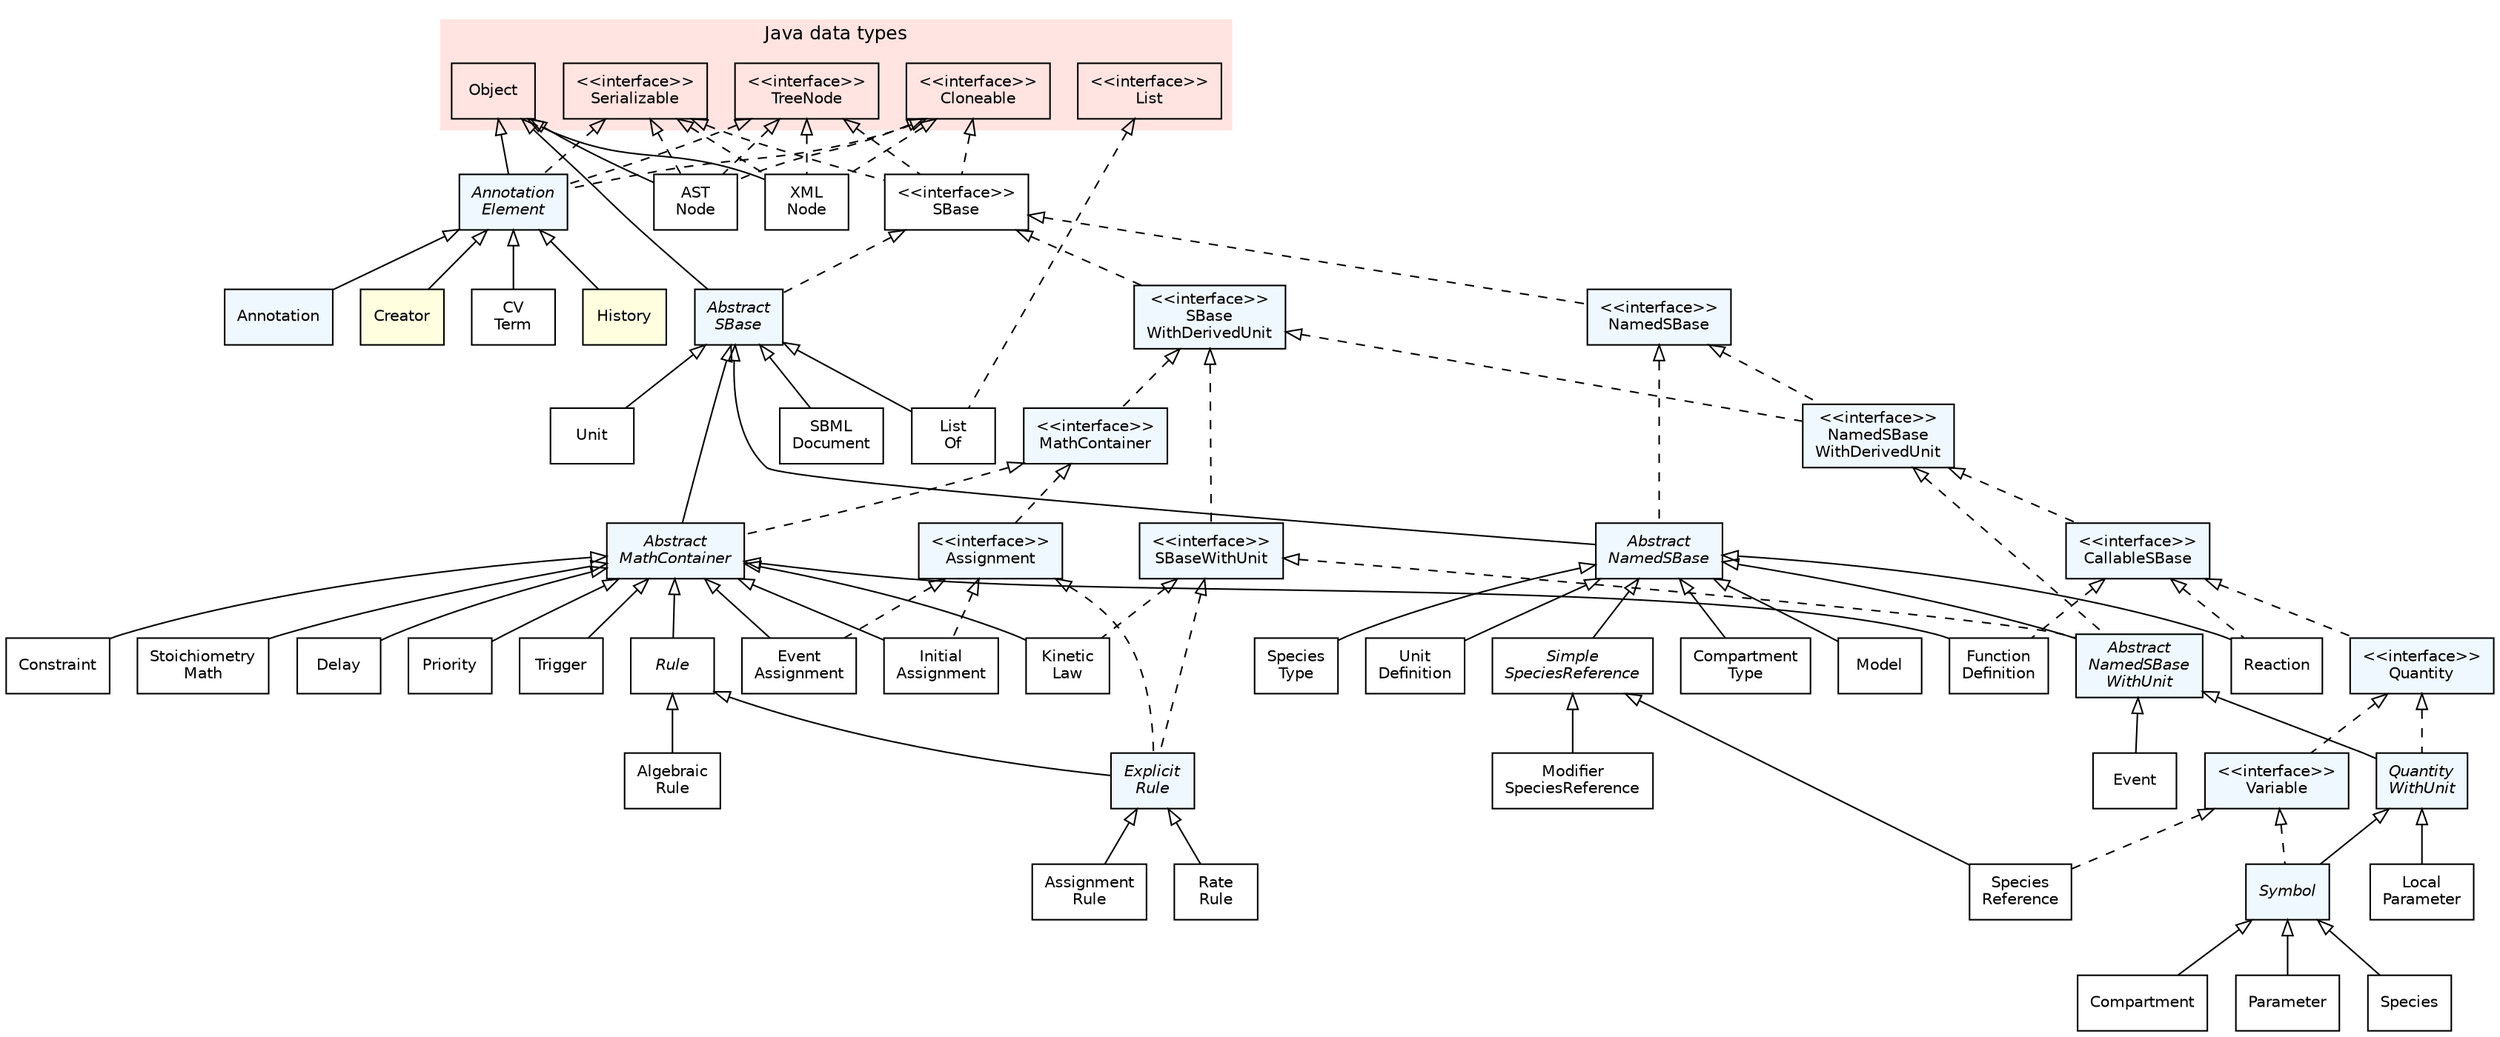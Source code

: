#!/usr/local/bin/dot
#
# dot -Tpdf FullTypeHierarchy.dot -oFullTypeHierarchy.pdf && acroread FullTypeHierarchy.pdf &
# dot -Tpng FullTypeHierarchy.dot -oFullTypeHierarchy.png

strict digraph G{

	nodesep=0.25;
	ranksep=0.5;

	edge [
	  fontname="Helvetica",
	  fontsize=10,
	  labelfontname="Helvetica",
	  labelfontsize=10
	];
	node [
	  fontname="Helvetica",
	  fontsize=10,
	  shape=box
	];


  subgraph clusterJava {
    fontname="Helvetica";
    fontsize=12;
    style="filled";
    fillcolor="#FFE4E1"
    color="#ffffff"
    label="Java data types";
    labelloc=t;
    labeljust=c;

    // Interfaces
    Cloneable                              [label="<<interface>>\nCloneable"];
    List                                   [label="<<interface>>\nList"];
    Serializable                           [label="<<interface>>\nSerializable"];
    TreeNode                               [label="<<interface>>\nTreeNode"];

    // Objects
    Object                                 [label="Object"];

  }

  /*
   * Interfaces
   */

  Assignment                               [label="<<interface>>\nAssignment", style="filled", fillcolor="#F0F8FF"];
  CallableSBase                            [label="<<interface>>\nCallableSBase", style="filled", fillcolor="#F0F8FF"];
  MathContainer                            [label="<<interface>>\nMathContainer", style="filled", fillcolor="#F0F8FF"];
  NamedSBase                               [label="<<interface>>\nNamedSBase", style="filled", fillcolor="#F0F8FF"];
  NamedSBaseWithDerivedUnit                [label="<<interface>>\nNamedSBase\nWithDerivedUnit", style="filled", fillcolor="#F0F8FF"];
  Quantity                                 [label="<<interface>>\nQuantity", style="filled", fillcolor="#F0F8FF"];
  SBaseWithDerivedUnit                     [label="<<interface>>\nSBase\nWithDerivedUnit", style="filled", fillcolor="#F0F8FF"];
  SBaseWithUnit                            [label="<<interface>>\nSBaseWithUnit", style="filled", fillcolor="#F0F8FF"];
  SBase                                    [label="<<interface>>\nSBase"];
  Variable                                 [label="<<interface>>\nVariable", style="filled", fillcolor="#F0F8FF"];

  /*
   * Abstract data types
   */

  AbstractMathContainer                    [label=<<font face="Helvetica-Oblique">Abstract<br/>MathContainer</font>>, style="filled", fillcolor="#F0F8FF"];
  AbstractNamedSBase                       [label=<<font face="Helvetica-Oblique">Abstract<br/>NamedSBase</font>>, style="filled", fillcolor="#F0F8FF"];
  AbstractNamedSBaseWithUnit               [label=<<font face="Helvetica-Oblique">Abstract<br/>NamedSBase<br/>WithUnit</font>>, style="filled", fillcolor="#F0F8FF"];
  AbstractSBase                            [label=<<font face="Helvetica-Oblique">Abstract<br/>SBase</font>>, style="filled", fillcolor="#F0F8FF"];
  AnnotationElement                        [label=<<font face="Helvetica-Oblique">Annotation<br/>Element</font>>, style="filled", fillcolor="#F0F8FF"];
  ExplicitRule                             [label=<<font face="Helvetica-Oblique">Explicit<br/>Rule</font>>, style="filled", fillcolor="#F0F8FF"];
  Rule                                     [label=<<font face="Helvetica-Oblique">Rule</font>>];
  SimpleSpeciesReference                   [label=<<font face="Helvetica-Oblique">Simple<br/>SpeciesReference</font>>];
  QuantityWithUnit                         [label=<<font face="Helvetica-Oblique">Quantity<br/>WithUnit</font>>, style="filled", fillcolor="#F0F8FF"];
  Symbol                                   [label=<<font face="Helvetica-Oblique">Symbol</font>>, style="filled", fillcolor="#F0F8FF"];

  /*
   * Objects
   */

  AlgebraicRule                            [label="Algebraic\nRule"];
  Annotation                               [label="Annotation", style="filled", fillcolor="#F0F8FF"];
  AssignmentRule                           [label="Assignment\nRule"];
  ASTNode                                  [label="AST\nNode"];
  Compartment                              [label="Compartment"];
  CompartmentType                          [label="Compartment\nType"];
  Constraint                               [label="Constraint"];
  Creator                                  [label="Creator", style="filled", fillcolor="#FFFFE0"];
  CVTerm                                   [label="CV\nTerm"];
  Delay                                    [label="Delay"];
  Event                                    [label="Event"];
  EventAssignment                          [label="Event\nAssignment"];
  FunctionDefinition                       [label="Function\nDefinition"];
  History                                  [label="History", style="filled", fillcolor="#FFFFE0"];
  InitialAssignment                        [label="Initial\nAssignment"];
  KineticLaw                               [label="Kinetic\nLaw"];
  ListOf                                   [label="List\nOf"];
  LocalParameter                           [label="Local\nParameter"];
  Model                                    [label="Model"];
  ModifierSpeciesReference                 [label="Modifier\nSpeciesReference"];
  Parameter                                [label="Parameter"];
  Priority                                 [label="Priority"];
  RateRule                                 [label="Rate\nRule"];
  Reaction                                 [label="Reaction"];
  SBMLDocument                             [label="SBML\nDocument"];
  Species                                  [label="Species"];
  SpeciesReference                         [label="Species\nReference"];
  SpeciesType                              [label="Species\nType"];
  StoichiometryMath                        [label="Stoichiometry\nMath"];
  Trigger                                  [label="Trigger"];
  Unit                                     [label="Unit"];
  UnitDefinition                           [label="Unit\nDefinition"];
  XMLNode                                  [label="XML\nNode"];

  /*
   * Inheritance
   */
  AbstractNamedSBase         -> AbstractNamedSBaseWithUnit [dir=back,arrowtail=empty];
  AbstractNamedSBase         -> CompartmentType            [dir=back,arrowtail=empty];
  AbstractNamedSBase         -> Model                      [dir=back,arrowtail=empty];
  AbstractNamedSBase         -> Reaction                   [dir=back,arrowtail=empty];
  AbstractNamedSBase         -> SimpleSpeciesReference     [dir=back,arrowtail=empty];
  AbstractNamedSBase         -> SpeciesType                [dir=back,arrowtail=empty];
  AbstractNamedSBase         -> UnitDefinition             [dir=back,arrowtail=empty];
  AbstractNamedSBaseWithUnit -> Event                      [dir=back,arrowtail=empty];
  AbstractNamedSBaseWithUnit -> QuantityWithUnit           [dir=back,arrowtail=empty];
  AbstractSBase              -> AbstractMathContainer      [dir=back,arrowtail=empty];
  AbstractSBase              -> AbstractNamedSBase         [dir=back,arrowtail=empty];
  AbstractMathContainer      -> FunctionDefinition         [dir=back,arrowtail=empty];
  AbstractMathContainer      -> KineticLaw                 [dir=back,arrowtail=empty];
  AbstractSBase              -> ListOf                     [dir=back,arrowtail=empty];
  AbstractSBase              -> SBMLDocument               [dir=back,arrowtail=empty];
  AbstractSBase              -> Unit                       [dir=back,arrowtail=empty];
  AbstractMathContainer      -> Constraint                 [dir=back,arrowtail=empty];
  AbstractMathContainer      -> Delay                      [dir=back,arrowtail=empty];
  AbstractMathContainer      -> EventAssignment            [dir=back,arrowtail=empty];
  AbstractMathContainer      -> InitialAssignment          [dir=back,arrowtail=empty];
  AbstractMathContainer      -> KineticLaw                 [dir=back,arrowtail=empty];
  AbstractMathContainer      -> Priority                   [dir=back,arrowtail=empty];
  AbstractMathContainer      -> Rule                       [dir=back,arrowtail=empty];
  AbstractMathContainer      -> StoichiometryMath          [dir=back,arrowtail=empty];
  AbstractMathContainer      -> Trigger                    [dir=back,arrowtail=empty];
  AnnotationElement          -> Annotation                 [dir=back,arrowtail=empty];
  AnnotationElement          -> Creator                    [dir=back,arrowtail=empty];
  AnnotationElement          -> CVTerm                     [dir=back,arrowtail=empty];
  AnnotationElement          -> History                    [dir=back,arrowtail=empty];
  Assignment                 -> EventAssignment            [dir=back,arrowtail=empty,style=dashed];
  Assignment                 -> ExplicitRule               [dir=back,arrowtail=empty,style=dashed];
  Assignment                 -> InitialAssignment          [dir=back,arrowtail=empty,style=dashed];
  CallableSBase              -> Quantity                   [dir=back,arrowtail=empty,style=dashed];
  CallableSBase              -> FunctionDefinition         [dir=back,arrowtail=empty,style=dashed];
  CallableSBase              -> Reaction                   [dir=back,arrowtail=empty,style=dashed];
  Cloneable                  -> AnnotationElement          [dir=back,arrowtail=empty,style=dashed];
  Cloneable                  -> ASTNode                    [dir=back,arrowtail=empty,style=dashed];
  Cloneable                  -> SBase                      [dir=back,arrowtail=empty,style=dashed];
  Cloneable                  -> XMLNode                    [dir=back,arrowtail=empty,style=dashed];
  ExplicitRule               -> AssignmentRule             [dir=back,arrowtail=empty];
  ExplicitRule               -> RateRule                   [dir=back,arrowtail=empty];
  List                       -> ListOf                     [dir=back,arrowtail=empty,style=dashed];
  MathContainer              -> AbstractMathContainer      [dir=back,arrowtail=empty,style=dashed];
  MathContainer              -> Assignment                 [dir=back,arrowtail=empty,style=dashed];
  NamedSBase                 -> AbstractNamedSBase         [dir=back,arrowtail=empty,style=dashed];
  NamedSBase                 -> NamedSBaseWithDerivedUnit  [dir=back,arrowtail=empty,style=dashed];
  NamedSBaseWithDerivedUnit  -> AbstractNamedSBaseWithUnit [dir=back,arrowtail=empty,style=dashed];
  NamedSBaseWithDerivedUnit  -> CallableSBase              [dir=back,arrowtail=empty,style=dashed];
  Object                     -> AbstractSBase              [dir=back,arrowtail=empty];
  Object                     -> AnnotationElement          [dir=back,arrowtail=empty];
  Object                     -> ASTNode                    [dir=back,arrowtail=empty];
  Object                     -> XMLNode                    [dir=back,arrowtail=empty];
  Quantity                   -> QuantityWithUnit           [dir=back,arrowtail=empty,style=dashed];
  Quantity                   -> Variable                   [dir=back,arrowtail=empty,style=dashed];
  QuantityWithUnit           -> LocalParameter             [dir=back,arrowtail=empty];
  QuantityWithUnit           -> Symbol                     [dir=back,arrowtail=empty];
  Rule                       -> AlgebraicRule              [dir=back,arrowtail=empty];
  Rule                       -> ExplicitRule               [dir=back,arrowtail=empty];
  SBase                      -> AbstractSBase              [dir=back,arrowtail=empty,style=dashed];
  SBase                      -> NamedSBase                 [dir=back,arrowtail=empty,style=dashed];
  SBase                      -> SBaseWithDerivedUnit       [dir=back,arrowtail=empty,style=dashed];
  SBaseWithDerivedUnit       -> MathContainer              [dir=back,arrowtail=empty,style=dashed];
  SBaseWithDerivedUnit       -> NamedSBaseWithDerivedUnit  [dir=back,arrowtail=empty,style=dashed];
  SBaseWithDerivedUnit       -> SBaseWithUnit              [dir=back,arrowtail=empty,style=dashed];
  SBaseWithUnit              -> AbstractNamedSBaseWithUnit [dir=back,arrowtail=empty,style=dashed];
  SBaseWithUnit              -> ExplicitRule               [dir=back,arrowtail=empty,style=dashed];
  SBaseWithUnit              -> KineticLaw                 [dir=back,arrowtail=empty,style=dashed];
  SimpleSpeciesReference     -> ModifierSpeciesReference   [dir=back,arrowtail=empty];
  SimpleSpeciesReference     -> SpeciesReference           [dir=back,arrowtail=empty];
  Serializable               -> AnnotationElement          [dir=back,arrowtail=empty,style=dashed];
  Serializable               -> ASTNode                    [dir=back,arrowtail=empty,style=dashed];
  Serializable               -> SBase                      [dir=back,arrowtail=empty,style=dashed];
  Serializable               -> XMLNode                    [dir=back,arrowtail=empty,style=dashed];
  Symbol                     -> Compartment                [dir=back,arrowtail=empty];
  Symbol                     -> Parameter                  [dir=back,arrowtail=empty];
  Symbol                     -> Species                    [dir=back,arrowtail=empty];
  TreeNode                   -> ASTNode                    [dir=back,arrowtail=empty,style=dashed];
  TreeNode                   -> AnnotationElement          [dir=back,arrowtail=empty,style=dashed];
  TreeNode                   -> SBase                      [dir=back,arrowtail=empty,style=dashed];
  TreeNode                   -> XMLNode                    [dir=back,arrowtail=empty,style=dashed];
  Variable                   -> SpeciesReference           [dir=back,arrowtail=empty,style=dashed];
  Variable                   -> Symbol                     [dir=back,arrowtail=empty,style=dashed];
}
